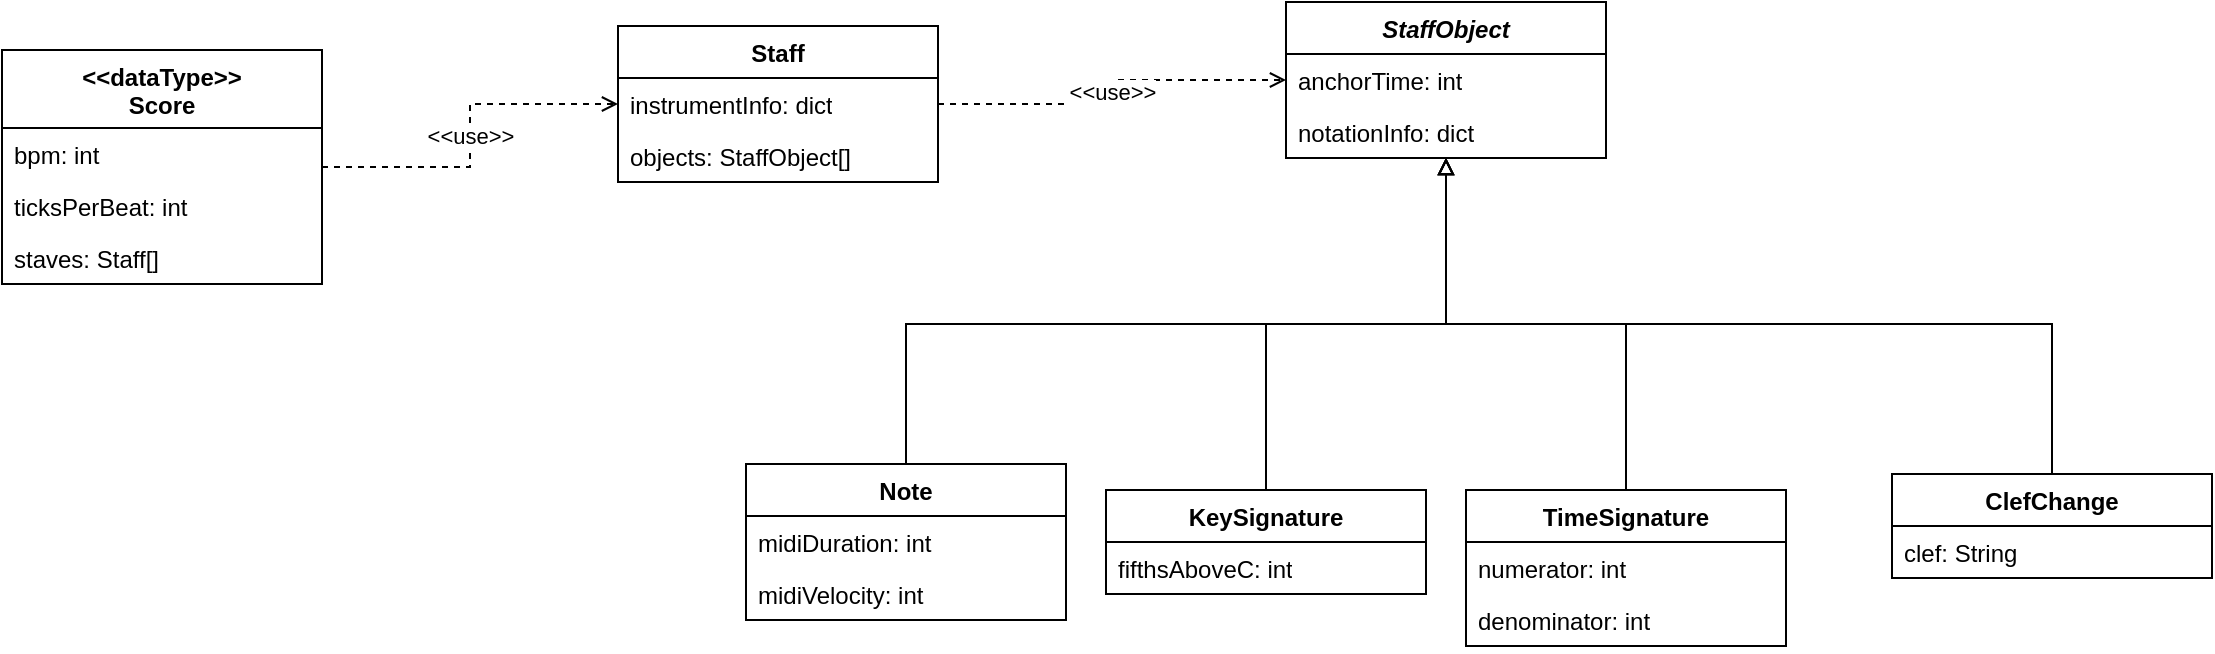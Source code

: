 <mxfile version="28.1.1">
  <diagram id="C5RBs43oDa-KdzZeNtuy" name="Page-1">
    <mxGraphModel dx="1068" dy="754" grid="0" gridSize="12" guides="1" tooltips="1" connect="1" arrows="1" fold="1" page="0" pageScale="1" pageWidth="827" pageHeight="1169" background="#ffffff" math="0" shadow="0">
      <root>
        <mxCell id="WIyWlLk6GJQsqaUBKTNV-0" />
        <mxCell id="WIyWlLk6GJQsqaUBKTNV-1" parent="WIyWlLk6GJQsqaUBKTNV-0" />
        <mxCell id="u24tiSaVul7BUO14R53s-18" value="" style="edgeStyle=orthogonalEdgeStyle;rounded=0;orthogonalLoop=1;jettySize=auto;html=1;startArrow=block;startFill=0;endArrow=none;endFill=0;" parent="WIyWlLk6GJQsqaUBKTNV-1" source="u24tiSaVul7BUO14R53s-11" target="u24tiSaVul7BUO14R53s-16" edge="1">
          <mxGeometry relative="1" as="geometry">
            <Array as="points">
              <mxPoint x="915" y="174" />
              <mxPoint x="645" y="174" />
            </Array>
          </mxGeometry>
        </mxCell>
        <mxCell id="u24tiSaVul7BUO14R53s-28" value="" style="edgeStyle=orthogonalEdgeStyle;rounded=0;orthogonalLoop=1;jettySize=auto;html=1;startArrow=block;startFill=0;endArrow=none;endFill=0;" parent="WIyWlLk6GJQsqaUBKTNV-1" source="u24tiSaVul7BUO14R53s-11" target="u24tiSaVul7BUO14R53s-26" edge="1">
          <mxGeometry relative="1" as="geometry" />
        </mxCell>
        <mxCell id="u24tiSaVul7BUO14R53s-34" style="edgeStyle=orthogonalEdgeStyle;rounded=0;orthogonalLoop=1;jettySize=auto;html=1;endArrow=none;endFill=0;startArrow=block;startFill=0;" parent="WIyWlLk6GJQsqaUBKTNV-1" source="u24tiSaVul7BUO14R53s-11" target="u24tiSaVul7BUO14R53s-21" edge="1">
          <mxGeometry relative="1" as="geometry" />
        </mxCell>
        <mxCell id="u24tiSaVul7BUO14R53s-52" style="edgeStyle=orthogonalEdgeStyle;rounded=0;orthogonalLoop=1;jettySize=auto;html=1;entryX=0.5;entryY=0;entryDx=0;entryDy=0;startArrow=block;startFill=0;endArrow=none;endFill=0;" parent="WIyWlLk6GJQsqaUBKTNV-1" source="u24tiSaVul7BUO14R53s-11" target="u24tiSaVul7BUO14R53s-42" edge="1">
          <mxGeometry relative="1" as="geometry">
            <mxPoint x="760" y="167" as="targetPoint" />
            <Array as="points">
              <mxPoint x="915" y="174" />
              <mxPoint x="1218" y="174" />
            </Array>
          </mxGeometry>
        </mxCell>
        <mxCell id="u24tiSaVul7BUO14R53s-11" value="&lt;i&gt;StaffObject&lt;/i&gt;" style="swimlane;fontStyle=1;align=center;verticalAlign=top;childLayout=stackLayout;horizontal=1;startSize=26;horizontalStack=0;resizeParent=1;resizeParentMax=0;resizeLast=0;collapsible=1;marginBottom=0;whiteSpace=wrap;html=1;" parent="WIyWlLk6GJQsqaUBKTNV-1" vertex="1">
          <mxGeometry x="835" y="13" width="160" height="78" as="geometry">
            <mxRectangle x="330" y="100" width="100" height="30" as="alternateBounds" />
          </mxGeometry>
        </mxCell>
        <mxCell id="u24tiSaVul7BUO14R53s-12" value="anchorTime: int" style="text;strokeColor=none;fillColor=none;align=left;verticalAlign=top;spacingLeft=4;spacingRight=4;overflow=hidden;rotatable=0;points=[[0,0.5],[1,0.5]];portConstraint=eastwest;whiteSpace=wrap;html=1;" parent="u24tiSaVul7BUO14R53s-11" vertex="1">
          <mxGeometry y="26" width="160" height="26" as="geometry" />
        </mxCell>
        <mxCell id="u24tiSaVul7BUO14R53s-29" value="notationInfo: dict" style="text;strokeColor=none;fillColor=none;align=left;verticalAlign=top;spacingLeft=4;spacingRight=4;overflow=hidden;rotatable=0;points=[[0,0.5],[1,0.5]];portConstraint=eastwest;whiteSpace=wrap;html=1;" parent="u24tiSaVul7BUO14R53s-11" vertex="1">
          <mxGeometry y="52" width="160" height="26" as="geometry" />
        </mxCell>
        <mxCell id="u24tiSaVul7BUO14R53s-16" value="Note" style="swimlane;fontStyle=1;align=center;verticalAlign=top;childLayout=stackLayout;horizontal=1;startSize=26;horizontalStack=0;resizeParent=1;resizeParentMax=0;resizeLast=0;collapsible=1;marginBottom=0;whiteSpace=wrap;html=1;" parent="WIyWlLk6GJQsqaUBKTNV-1" vertex="1">
          <mxGeometry x="565" y="244" width="160" height="78" as="geometry" />
        </mxCell>
        <mxCell id="u24tiSaVul7BUO14R53s-17" value="midiDuration: int" style="text;strokeColor=none;fillColor=none;align=left;verticalAlign=top;spacingLeft=4;spacingRight=4;overflow=hidden;rotatable=0;points=[[0,0.5],[1,0.5]];portConstraint=eastwest;whiteSpace=wrap;html=1;" parent="u24tiSaVul7BUO14R53s-16" vertex="1">
          <mxGeometry y="26" width="160" height="26" as="geometry" />
        </mxCell>
        <mxCell id="u24tiSaVul7BUO14R53s-19" value="midiVelocity: int" style="text;strokeColor=none;fillColor=none;align=left;verticalAlign=top;spacingLeft=4;spacingRight=4;overflow=hidden;rotatable=0;points=[[0,0.5],[1,0.5]];portConstraint=eastwest;whiteSpace=wrap;html=1;" parent="u24tiSaVul7BUO14R53s-16" vertex="1">
          <mxGeometry y="52" width="160" height="26" as="geometry" />
        </mxCell>
        <mxCell id="u24tiSaVul7BUO14R53s-21" value="TimeSignature" style="swimlane;fontStyle=1;align=center;verticalAlign=top;childLayout=stackLayout;horizontal=1;startSize=26;horizontalStack=0;resizeParent=1;resizeParentMax=0;resizeLast=0;collapsible=1;marginBottom=0;whiteSpace=wrap;html=1;" parent="WIyWlLk6GJQsqaUBKTNV-1" vertex="1">
          <mxGeometry x="925" y="257" width="160" height="78" as="geometry" />
        </mxCell>
        <mxCell id="u24tiSaVul7BUO14R53s-22" value="numerator: int" style="text;strokeColor=none;fillColor=none;align=left;verticalAlign=top;spacingLeft=4;spacingRight=4;overflow=hidden;rotatable=0;points=[[0,0.5],[1,0.5]];portConstraint=eastwest;whiteSpace=wrap;html=1;" parent="u24tiSaVul7BUO14R53s-21" vertex="1">
          <mxGeometry y="26" width="160" height="26" as="geometry" />
        </mxCell>
        <mxCell id="u24tiSaVul7BUO14R53s-24" value="denominator: int" style="text;strokeColor=none;fillColor=none;align=left;verticalAlign=top;spacingLeft=4;spacingRight=4;overflow=hidden;rotatable=0;points=[[0,0.5],[1,0.5]];portConstraint=eastwest;whiteSpace=wrap;html=1;" parent="u24tiSaVul7BUO14R53s-21" vertex="1">
          <mxGeometry y="52" width="160" height="26" as="geometry" />
        </mxCell>
        <mxCell id="u24tiSaVul7BUO14R53s-26" value="KeySignature" style="swimlane;fontStyle=1;align=center;verticalAlign=top;childLayout=stackLayout;horizontal=1;startSize=26;horizontalStack=0;resizeParent=1;resizeParentMax=0;resizeLast=0;collapsible=1;marginBottom=0;whiteSpace=wrap;html=1;" parent="WIyWlLk6GJQsqaUBKTNV-1" vertex="1">
          <mxGeometry x="745" y="257" width="160" height="52" as="geometry" />
        </mxCell>
        <mxCell id="u24tiSaVul7BUO14R53s-27" value="fifthsAboveC: int" style="text;strokeColor=none;fillColor=none;align=left;verticalAlign=top;spacingLeft=4;spacingRight=4;overflow=hidden;rotatable=0;points=[[0,0.5],[1,0.5]];portConstraint=eastwest;whiteSpace=wrap;html=1;" parent="u24tiSaVul7BUO14R53s-26" vertex="1">
          <mxGeometry y="26" width="160" height="26" as="geometry" />
        </mxCell>
        <mxCell id="u24tiSaVul7BUO14R53s-54" value="&amp;lt;&amp;lt;use&amp;gt;&amp;gt;" style="edgeStyle=orthogonalEdgeStyle;rounded=0;orthogonalLoop=1;jettySize=auto;html=1;dashed=1;endArrow=open;endFill=0;" parent="WIyWlLk6GJQsqaUBKTNV-1" source="u24tiSaVul7BUO14R53s-35" target="u24tiSaVul7BUO14R53s-11" edge="1">
          <mxGeometry relative="1" as="geometry" />
        </mxCell>
        <mxCell id="u24tiSaVul7BUO14R53s-35" value="Staff" style="swimlane;fontStyle=1;align=center;verticalAlign=top;childLayout=stackLayout;horizontal=1;startSize=26;horizontalStack=0;resizeParent=1;resizeParentMax=0;resizeLast=0;collapsible=1;marginBottom=0;whiteSpace=wrap;html=1;" parent="WIyWlLk6GJQsqaUBKTNV-1" vertex="1">
          <mxGeometry x="501" y="25" width="160" height="78" as="geometry">
            <mxRectangle x="330" y="100" width="100" height="30" as="alternateBounds" />
          </mxGeometry>
        </mxCell>
        <mxCell id="u24tiSaVul7BUO14R53s-36" value="instrumentInfo: dict" style="text;strokeColor=none;fillColor=none;align=left;verticalAlign=top;spacingLeft=4;spacingRight=4;overflow=hidden;rotatable=0;points=[[0,0.5],[1,0.5]];portConstraint=eastwest;whiteSpace=wrap;html=1;" parent="u24tiSaVul7BUO14R53s-35" vertex="1">
          <mxGeometry y="26" width="160" height="26" as="geometry" />
        </mxCell>
        <mxCell id="u24tiSaVul7BUO14R53s-37" value="objects: StaffObject[]" style="text;strokeColor=none;fillColor=none;align=left;verticalAlign=top;spacingLeft=4;spacingRight=4;overflow=hidden;rotatable=0;points=[[0,0.5],[1,0.5]];portConstraint=eastwest;whiteSpace=wrap;html=1;" parent="u24tiSaVul7BUO14R53s-35" vertex="1">
          <mxGeometry y="52" width="160" height="26" as="geometry" />
        </mxCell>
        <mxCell id="u24tiSaVul7BUO14R53s-42" value="ClefChange" style="swimlane;fontStyle=1;align=center;verticalAlign=top;childLayout=stackLayout;horizontal=1;startSize=26;horizontalStack=0;resizeParent=1;resizeParentMax=0;resizeLast=0;collapsible=1;marginBottom=0;whiteSpace=wrap;html=1;" parent="WIyWlLk6GJQsqaUBKTNV-1" vertex="1">
          <mxGeometry x="1138" y="249" width="160" height="52" as="geometry">
            <mxRectangle x="330" y="100" width="100" height="30" as="alternateBounds" />
          </mxGeometry>
        </mxCell>
        <mxCell id="u24tiSaVul7BUO14R53s-43" value="clef: String" style="text;strokeColor=none;fillColor=none;align=left;verticalAlign=top;spacingLeft=4;spacingRight=4;overflow=hidden;rotatable=0;points=[[0,0.5],[1,0.5]];portConstraint=eastwest;whiteSpace=wrap;html=1;" parent="u24tiSaVul7BUO14R53s-42" vertex="1">
          <mxGeometry y="26" width="160" height="26" as="geometry" />
        </mxCell>
        <mxCell id="u24tiSaVul7BUO14R53s-46" value="&lt;div&gt;&amp;lt;&amp;lt;dataType&amp;gt;&amp;gt;&lt;/div&gt;Score" style="swimlane;fontStyle=1;align=center;verticalAlign=top;childLayout=stackLayout;horizontal=1;startSize=39;horizontalStack=0;resizeParent=1;resizeParentMax=0;resizeLast=0;collapsible=1;marginBottom=0;whiteSpace=wrap;html=1;" parent="WIyWlLk6GJQsqaUBKTNV-1" vertex="1">
          <mxGeometry x="193" y="37" width="160" height="117" as="geometry">
            <mxRectangle x="330" y="100" width="100" height="30" as="alternateBounds" />
          </mxGeometry>
        </mxCell>
        <mxCell id="u24tiSaVul7BUO14R53s-47" value="bpm: int" style="text;strokeColor=none;fillColor=none;align=left;verticalAlign=top;spacingLeft=4;spacingRight=4;overflow=hidden;rotatable=0;points=[[0,0.5],[1,0.5]];portConstraint=eastwest;whiteSpace=wrap;html=1;" parent="u24tiSaVul7BUO14R53s-46" vertex="1">
          <mxGeometry y="39" width="160" height="26" as="geometry" />
        </mxCell>
        <mxCell id="u24tiSaVul7BUO14R53s-56" value="ticksPerBeat: int" style="text;strokeColor=none;fillColor=none;align=left;verticalAlign=top;spacingLeft=4;spacingRight=4;overflow=hidden;rotatable=0;points=[[0,0.5],[1,0.5]];portConstraint=eastwest;whiteSpace=wrap;html=1;" parent="u24tiSaVul7BUO14R53s-46" vertex="1">
          <mxGeometry y="65" width="160" height="26" as="geometry" />
        </mxCell>
        <mxCell id="u24tiSaVul7BUO14R53s-48" value="staves: Staff[]" style="text;strokeColor=none;fillColor=none;align=left;verticalAlign=top;spacingLeft=4;spacingRight=4;overflow=hidden;rotatable=0;points=[[0,0.5],[1,0.5]];portConstraint=eastwest;whiteSpace=wrap;html=1;" parent="u24tiSaVul7BUO14R53s-46" vertex="1">
          <mxGeometry y="91" width="160" height="26" as="geometry" />
        </mxCell>
        <mxCell id="u24tiSaVul7BUO14R53s-55" value="&amp;lt;&amp;lt;use&amp;gt;&amp;gt;" style="edgeStyle=orthogonalEdgeStyle;rounded=0;orthogonalLoop=1;jettySize=auto;html=1;dashed=1;endArrow=open;endFill=0;" parent="WIyWlLk6GJQsqaUBKTNV-1" source="u24tiSaVul7BUO14R53s-46" target="u24tiSaVul7BUO14R53s-35" edge="1">
          <mxGeometry relative="1" as="geometry">
            <mxPoint x="762" y="98" as="sourcePoint" />
            <mxPoint x="762" y="145" as="targetPoint" />
          </mxGeometry>
        </mxCell>
      </root>
    </mxGraphModel>
  </diagram>
</mxfile>
